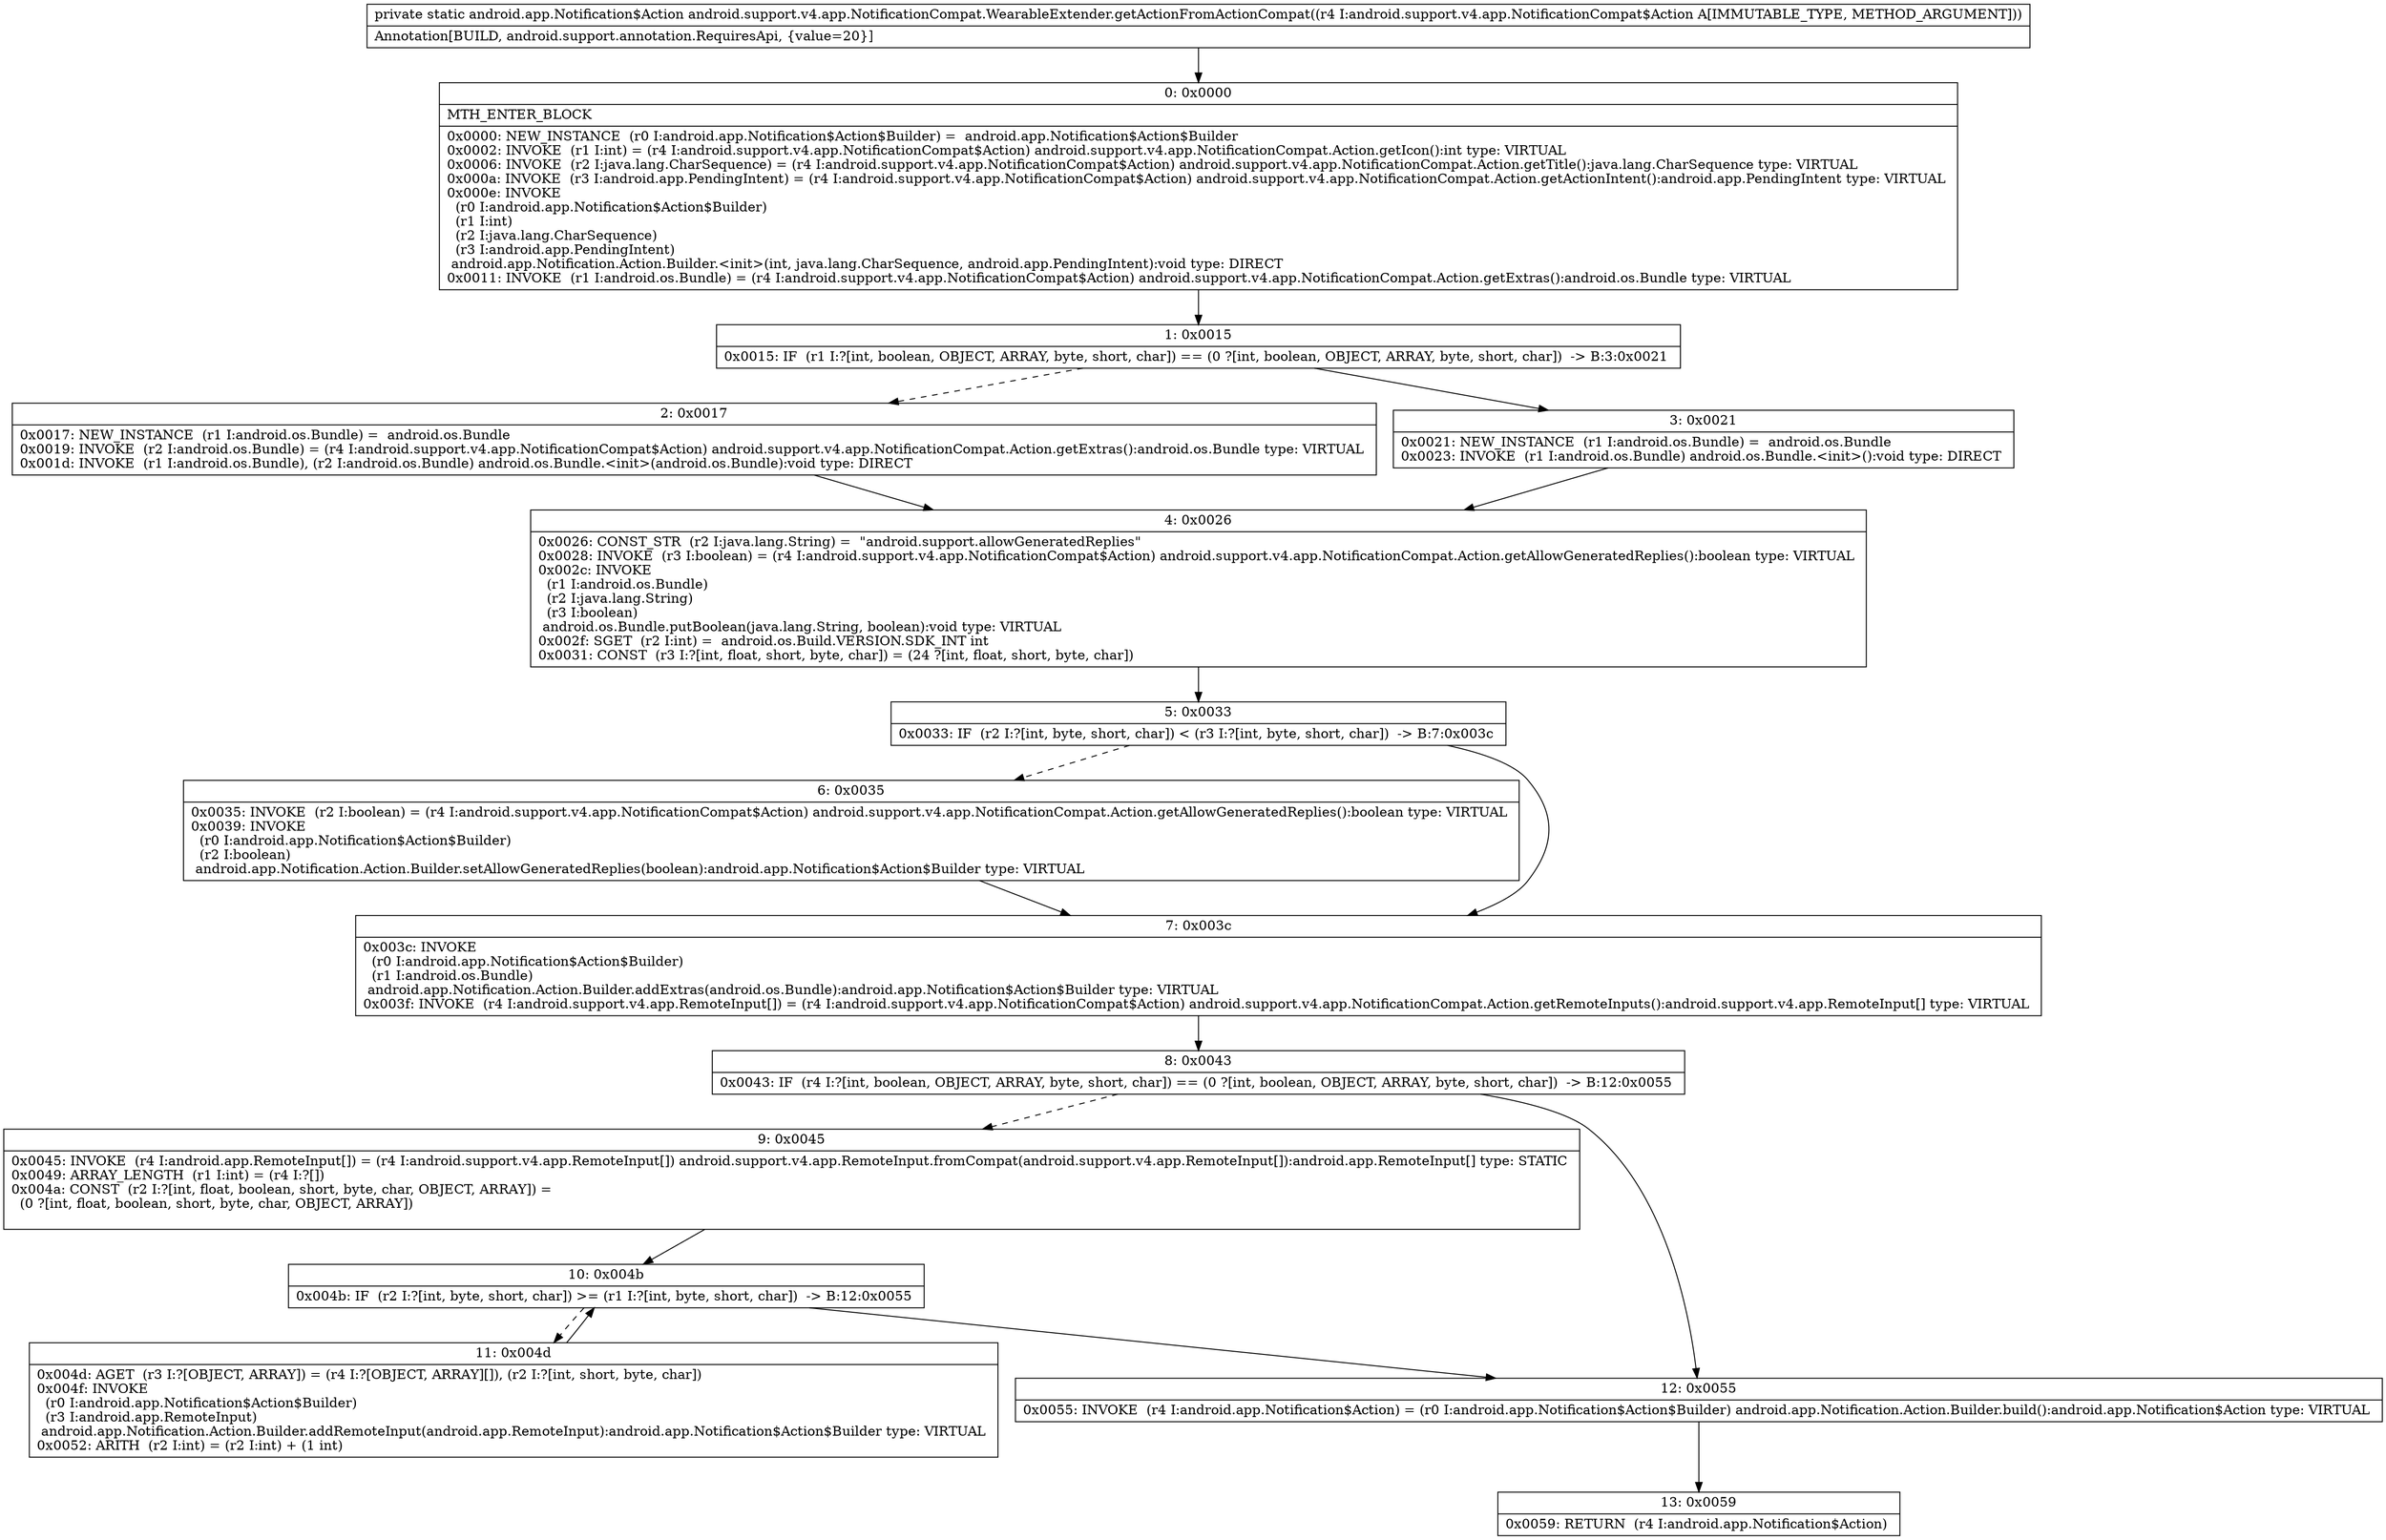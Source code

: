 digraph "CFG forandroid.support.v4.app.NotificationCompat.WearableExtender.getActionFromActionCompat(Landroid\/support\/v4\/app\/NotificationCompat$Action;)Landroid\/app\/Notification$Action;" {
Node_0 [shape=record,label="{0\:\ 0x0000|MTH_ENTER_BLOCK\l|0x0000: NEW_INSTANCE  (r0 I:android.app.Notification$Action$Builder) =  android.app.Notification$Action$Builder \l0x0002: INVOKE  (r1 I:int) = (r4 I:android.support.v4.app.NotificationCompat$Action) android.support.v4.app.NotificationCompat.Action.getIcon():int type: VIRTUAL \l0x0006: INVOKE  (r2 I:java.lang.CharSequence) = (r4 I:android.support.v4.app.NotificationCompat$Action) android.support.v4.app.NotificationCompat.Action.getTitle():java.lang.CharSequence type: VIRTUAL \l0x000a: INVOKE  (r3 I:android.app.PendingIntent) = (r4 I:android.support.v4.app.NotificationCompat$Action) android.support.v4.app.NotificationCompat.Action.getActionIntent():android.app.PendingIntent type: VIRTUAL \l0x000e: INVOKE  \l  (r0 I:android.app.Notification$Action$Builder)\l  (r1 I:int)\l  (r2 I:java.lang.CharSequence)\l  (r3 I:android.app.PendingIntent)\l android.app.Notification.Action.Builder.\<init\>(int, java.lang.CharSequence, android.app.PendingIntent):void type: DIRECT \l0x0011: INVOKE  (r1 I:android.os.Bundle) = (r4 I:android.support.v4.app.NotificationCompat$Action) android.support.v4.app.NotificationCompat.Action.getExtras():android.os.Bundle type: VIRTUAL \l}"];
Node_1 [shape=record,label="{1\:\ 0x0015|0x0015: IF  (r1 I:?[int, boolean, OBJECT, ARRAY, byte, short, char]) == (0 ?[int, boolean, OBJECT, ARRAY, byte, short, char])  \-\> B:3:0x0021 \l}"];
Node_2 [shape=record,label="{2\:\ 0x0017|0x0017: NEW_INSTANCE  (r1 I:android.os.Bundle) =  android.os.Bundle \l0x0019: INVOKE  (r2 I:android.os.Bundle) = (r4 I:android.support.v4.app.NotificationCompat$Action) android.support.v4.app.NotificationCompat.Action.getExtras():android.os.Bundle type: VIRTUAL \l0x001d: INVOKE  (r1 I:android.os.Bundle), (r2 I:android.os.Bundle) android.os.Bundle.\<init\>(android.os.Bundle):void type: DIRECT \l}"];
Node_3 [shape=record,label="{3\:\ 0x0021|0x0021: NEW_INSTANCE  (r1 I:android.os.Bundle) =  android.os.Bundle \l0x0023: INVOKE  (r1 I:android.os.Bundle) android.os.Bundle.\<init\>():void type: DIRECT \l}"];
Node_4 [shape=record,label="{4\:\ 0x0026|0x0026: CONST_STR  (r2 I:java.lang.String) =  \"android.support.allowGeneratedReplies\" \l0x0028: INVOKE  (r3 I:boolean) = (r4 I:android.support.v4.app.NotificationCompat$Action) android.support.v4.app.NotificationCompat.Action.getAllowGeneratedReplies():boolean type: VIRTUAL \l0x002c: INVOKE  \l  (r1 I:android.os.Bundle)\l  (r2 I:java.lang.String)\l  (r3 I:boolean)\l android.os.Bundle.putBoolean(java.lang.String, boolean):void type: VIRTUAL \l0x002f: SGET  (r2 I:int) =  android.os.Build.VERSION.SDK_INT int \l0x0031: CONST  (r3 I:?[int, float, short, byte, char]) = (24 ?[int, float, short, byte, char]) \l}"];
Node_5 [shape=record,label="{5\:\ 0x0033|0x0033: IF  (r2 I:?[int, byte, short, char]) \< (r3 I:?[int, byte, short, char])  \-\> B:7:0x003c \l}"];
Node_6 [shape=record,label="{6\:\ 0x0035|0x0035: INVOKE  (r2 I:boolean) = (r4 I:android.support.v4.app.NotificationCompat$Action) android.support.v4.app.NotificationCompat.Action.getAllowGeneratedReplies():boolean type: VIRTUAL \l0x0039: INVOKE  \l  (r0 I:android.app.Notification$Action$Builder)\l  (r2 I:boolean)\l android.app.Notification.Action.Builder.setAllowGeneratedReplies(boolean):android.app.Notification$Action$Builder type: VIRTUAL \l}"];
Node_7 [shape=record,label="{7\:\ 0x003c|0x003c: INVOKE  \l  (r0 I:android.app.Notification$Action$Builder)\l  (r1 I:android.os.Bundle)\l android.app.Notification.Action.Builder.addExtras(android.os.Bundle):android.app.Notification$Action$Builder type: VIRTUAL \l0x003f: INVOKE  (r4 I:android.support.v4.app.RemoteInput[]) = (r4 I:android.support.v4.app.NotificationCompat$Action) android.support.v4.app.NotificationCompat.Action.getRemoteInputs():android.support.v4.app.RemoteInput[] type: VIRTUAL \l}"];
Node_8 [shape=record,label="{8\:\ 0x0043|0x0043: IF  (r4 I:?[int, boolean, OBJECT, ARRAY, byte, short, char]) == (0 ?[int, boolean, OBJECT, ARRAY, byte, short, char])  \-\> B:12:0x0055 \l}"];
Node_9 [shape=record,label="{9\:\ 0x0045|0x0045: INVOKE  (r4 I:android.app.RemoteInput[]) = (r4 I:android.support.v4.app.RemoteInput[]) android.support.v4.app.RemoteInput.fromCompat(android.support.v4.app.RemoteInput[]):android.app.RemoteInput[] type: STATIC \l0x0049: ARRAY_LENGTH  (r1 I:int) = (r4 I:?[]) \l0x004a: CONST  (r2 I:?[int, float, boolean, short, byte, char, OBJECT, ARRAY]) = \l  (0 ?[int, float, boolean, short, byte, char, OBJECT, ARRAY])\l \l}"];
Node_10 [shape=record,label="{10\:\ 0x004b|0x004b: IF  (r2 I:?[int, byte, short, char]) \>= (r1 I:?[int, byte, short, char])  \-\> B:12:0x0055 \l}"];
Node_11 [shape=record,label="{11\:\ 0x004d|0x004d: AGET  (r3 I:?[OBJECT, ARRAY]) = (r4 I:?[OBJECT, ARRAY][]), (r2 I:?[int, short, byte, char]) \l0x004f: INVOKE  \l  (r0 I:android.app.Notification$Action$Builder)\l  (r3 I:android.app.RemoteInput)\l android.app.Notification.Action.Builder.addRemoteInput(android.app.RemoteInput):android.app.Notification$Action$Builder type: VIRTUAL \l0x0052: ARITH  (r2 I:int) = (r2 I:int) + (1 int) \l}"];
Node_12 [shape=record,label="{12\:\ 0x0055|0x0055: INVOKE  (r4 I:android.app.Notification$Action) = (r0 I:android.app.Notification$Action$Builder) android.app.Notification.Action.Builder.build():android.app.Notification$Action type: VIRTUAL \l}"];
Node_13 [shape=record,label="{13\:\ 0x0059|0x0059: RETURN  (r4 I:android.app.Notification$Action) \l}"];
MethodNode[shape=record,label="{private static android.app.Notification$Action android.support.v4.app.NotificationCompat.WearableExtender.getActionFromActionCompat((r4 I:android.support.v4.app.NotificationCompat$Action A[IMMUTABLE_TYPE, METHOD_ARGUMENT]))  | Annotation[BUILD, android.support.annotation.RequiresApi, \{value=20\}]\l}"];
MethodNode -> Node_0;
Node_0 -> Node_1;
Node_1 -> Node_2[style=dashed];
Node_1 -> Node_3;
Node_2 -> Node_4;
Node_3 -> Node_4;
Node_4 -> Node_5;
Node_5 -> Node_6[style=dashed];
Node_5 -> Node_7;
Node_6 -> Node_7;
Node_7 -> Node_8;
Node_8 -> Node_9[style=dashed];
Node_8 -> Node_12;
Node_9 -> Node_10;
Node_10 -> Node_11[style=dashed];
Node_10 -> Node_12;
Node_11 -> Node_10;
Node_12 -> Node_13;
}

